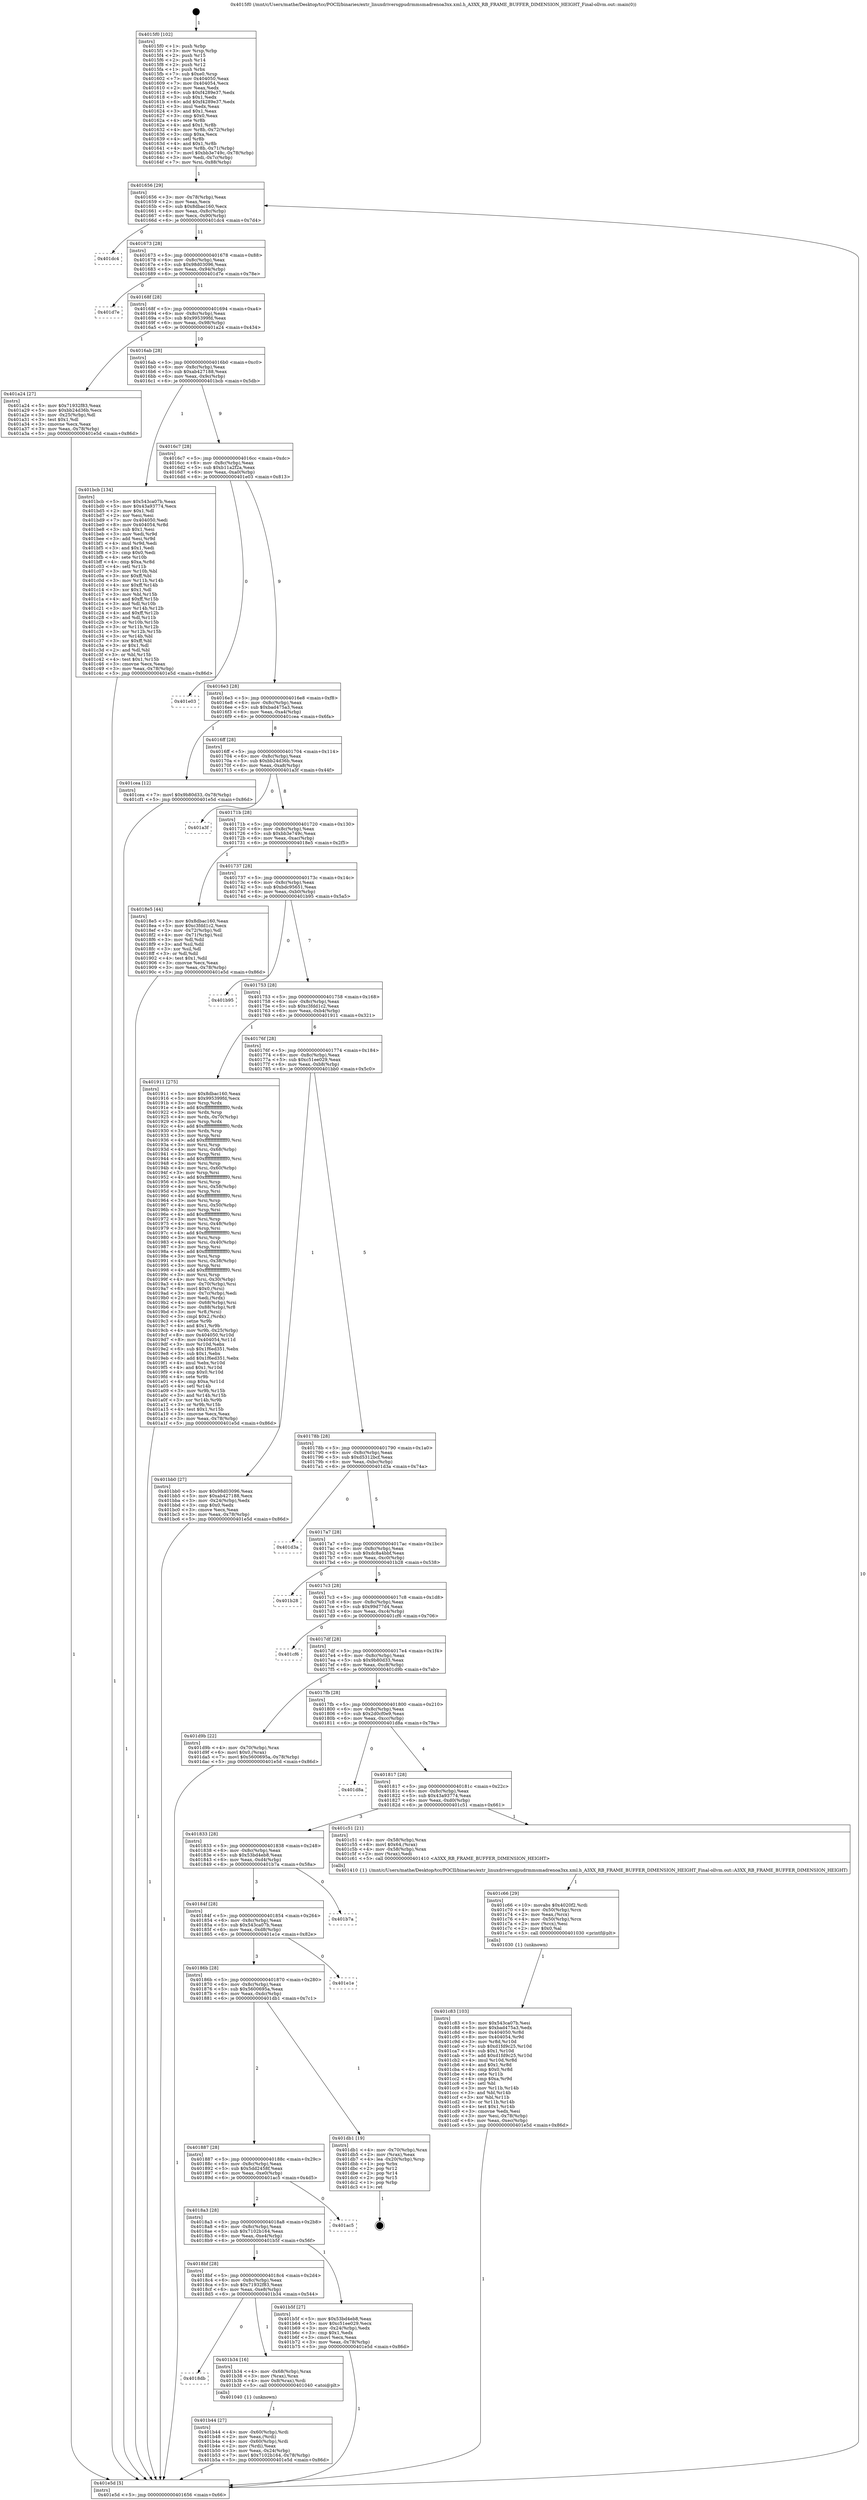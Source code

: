 digraph "0x4015f0" {
  label = "0x4015f0 (/mnt/c/Users/mathe/Desktop/tcc/POCII/binaries/extr_linuxdriversgpudrmmsmadrenoa3xx.xml.h_A3XX_RB_FRAME_BUFFER_DIMENSION_HEIGHT_Final-ollvm.out::main(0))"
  labelloc = "t"
  node[shape=record]

  Entry [label="",width=0.3,height=0.3,shape=circle,fillcolor=black,style=filled]
  "0x401656" [label="{
     0x401656 [29]\l
     | [instrs]\l
     &nbsp;&nbsp;0x401656 \<+3\>: mov -0x78(%rbp),%eax\l
     &nbsp;&nbsp;0x401659 \<+2\>: mov %eax,%ecx\l
     &nbsp;&nbsp;0x40165b \<+6\>: sub $0x8dbac160,%ecx\l
     &nbsp;&nbsp;0x401661 \<+6\>: mov %eax,-0x8c(%rbp)\l
     &nbsp;&nbsp;0x401667 \<+6\>: mov %ecx,-0x90(%rbp)\l
     &nbsp;&nbsp;0x40166d \<+6\>: je 0000000000401dc4 \<main+0x7d4\>\l
  }"]
  "0x401dc4" [label="{
     0x401dc4\l
  }", style=dashed]
  "0x401673" [label="{
     0x401673 [28]\l
     | [instrs]\l
     &nbsp;&nbsp;0x401673 \<+5\>: jmp 0000000000401678 \<main+0x88\>\l
     &nbsp;&nbsp;0x401678 \<+6\>: mov -0x8c(%rbp),%eax\l
     &nbsp;&nbsp;0x40167e \<+5\>: sub $0x98d03096,%eax\l
     &nbsp;&nbsp;0x401683 \<+6\>: mov %eax,-0x94(%rbp)\l
     &nbsp;&nbsp;0x401689 \<+6\>: je 0000000000401d7e \<main+0x78e\>\l
  }"]
  Exit [label="",width=0.3,height=0.3,shape=circle,fillcolor=black,style=filled,peripheries=2]
  "0x401d7e" [label="{
     0x401d7e\l
  }", style=dashed]
  "0x40168f" [label="{
     0x40168f [28]\l
     | [instrs]\l
     &nbsp;&nbsp;0x40168f \<+5\>: jmp 0000000000401694 \<main+0xa4\>\l
     &nbsp;&nbsp;0x401694 \<+6\>: mov -0x8c(%rbp),%eax\l
     &nbsp;&nbsp;0x40169a \<+5\>: sub $0x995399fd,%eax\l
     &nbsp;&nbsp;0x40169f \<+6\>: mov %eax,-0x98(%rbp)\l
     &nbsp;&nbsp;0x4016a5 \<+6\>: je 0000000000401a24 \<main+0x434\>\l
  }"]
  "0x401c83" [label="{
     0x401c83 [103]\l
     | [instrs]\l
     &nbsp;&nbsp;0x401c83 \<+5\>: mov $0x543ca07b,%esi\l
     &nbsp;&nbsp;0x401c88 \<+5\>: mov $0xbad475a3,%edx\l
     &nbsp;&nbsp;0x401c8d \<+8\>: mov 0x404050,%r8d\l
     &nbsp;&nbsp;0x401c95 \<+8\>: mov 0x404054,%r9d\l
     &nbsp;&nbsp;0x401c9d \<+3\>: mov %r8d,%r10d\l
     &nbsp;&nbsp;0x401ca0 \<+7\>: sub $0xd1fd9c25,%r10d\l
     &nbsp;&nbsp;0x401ca7 \<+4\>: sub $0x1,%r10d\l
     &nbsp;&nbsp;0x401cab \<+7\>: add $0xd1fd9c25,%r10d\l
     &nbsp;&nbsp;0x401cb2 \<+4\>: imul %r10d,%r8d\l
     &nbsp;&nbsp;0x401cb6 \<+4\>: and $0x1,%r8d\l
     &nbsp;&nbsp;0x401cba \<+4\>: cmp $0x0,%r8d\l
     &nbsp;&nbsp;0x401cbe \<+4\>: sete %r11b\l
     &nbsp;&nbsp;0x401cc2 \<+4\>: cmp $0xa,%r9d\l
     &nbsp;&nbsp;0x401cc6 \<+3\>: setl %bl\l
     &nbsp;&nbsp;0x401cc9 \<+3\>: mov %r11b,%r14b\l
     &nbsp;&nbsp;0x401ccc \<+3\>: and %bl,%r14b\l
     &nbsp;&nbsp;0x401ccf \<+3\>: xor %bl,%r11b\l
     &nbsp;&nbsp;0x401cd2 \<+3\>: or %r11b,%r14b\l
     &nbsp;&nbsp;0x401cd5 \<+4\>: test $0x1,%r14b\l
     &nbsp;&nbsp;0x401cd9 \<+3\>: cmovne %edx,%esi\l
     &nbsp;&nbsp;0x401cdc \<+3\>: mov %esi,-0x78(%rbp)\l
     &nbsp;&nbsp;0x401cdf \<+6\>: mov %eax,-0xec(%rbp)\l
     &nbsp;&nbsp;0x401ce5 \<+5\>: jmp 0000000000401e5d \<main+0x86d\>\l
  }"]
  "0x401a24" [label="{
     0x401a24 [27]\l
     | [instrs]\l
     &nbsp;&nbsp;0x401a24 \<+5\>: mov $0x71932f83,%eax\l
     &nbsp;&nbsp;0x401a29 \<+5\>: mov $0xbb24d36b,%ecx\l
     &nbsp;&nbsp;0x401a2e \<+3\>: mov -0x25(%rbp),%dl\l
     &nbsp;&nbsp;0x401a31 \<+3\>: test $0x1,%dl\l
     &nbsp;&nbsp;0x401a34 \<+3\>: cmovne %ecx,%eax\l
     &nbsp;&nbsp;0x401a37 \<+3\>: mov %eax,-0x78(%rbp)\l
     &nbsp;&nbsp;0x401a3a \<+5\>: jmp 0000000000401e5d \<main+0x86d\>\l
  }"]
  "0x4016ab" [label="{
     0x4016ab [28]\l
     | [instrs]\l
     &nbsp;&nbsp;0x4016ab \<+5\>: jmp 00000000004016b0 \<main+0xc0\>\l
     &nbsp;&nbsp;0x4016b0 \<+6\>: mov -0x8c(%rbp),%eax\l
     &nbsp;&nbsp;0x4016b6 \<+5\>: sub $0xab427188,%eax\l
     &nbsp;&nbsp;0x4016bb \<+6\>: mov %eax,-0x9c(%rbp)\l
     &nbsp;&nbsp;0x4016c1 \<+6\>: je 0000000000401bcb \<main+0x5db\>\l
  }"]
  "0x401c66" [label="{
     0x401c66 [29]\l
     | [instrs]\l
     &nbsp;&nbsp;0x401c66 \<+10\>: movabs $0x4020f2,%rdi\l
     &nbsp;&nbsp;0x401c70 \<+4\>: mov -0x50(%rbp),%rcx\l
     &nbsp;&nbsp;0x401c74 \<+2\>: mov %eax,(%rcx)\l
     &nbsp;&nbsp;0x401c76 \<+4\>: mov -0x50(%rbp),%rcx\l
     &nbsp;&nbsp;0x401c7a \<+2\>: mov (%rcx),%esi\l
     &nbsp;&nbsp;0x401c7c \<+2\>: mov $0x0,%al\l
     &nbsp;&nbsp;0x401c7e \<+5\>: call 0000000000401030 \<printf@plt\>\l
     | [calls]\l
     &nbsp;&nbsp;0x401030 \{1\} (unknown)\l
  }"]
  "0x401bcb" [label="{
     0x401bcb [134]\l
     | [instrs]\l
     &nbsp;&nbsp;0x401bcb \<+5\>: mov $0x543ca07b,%eax\l
     &nbsp;&nbsp;0x401bd0 \<+5\>: mov $0x43a93774,%ecx\l
     &nbsp;&nbsp;0x401bd5 \<+2\>: mov $0x1,%dl\l
     &nbsp;&nbsp;0x401bd7 \<+2\>: xor %esi,%esi\l
     &nbsp;&nbsp;0x401bd9 \<+7\>: mov 0x404050,%edi\l
     &nbsp;&nbsp;0x401be0 \<+8\>: mov 0x404054,%r8d\l
     &nbsp;&nbsp;0x401be8 \<+3\>: sub $0x1,%esi\l
     &nbsp;&nbsp;0x401beb \<+3\>: mov %edi,%r9d\l
     &nbsp;&nbsp;0x401bee \<+3\>: add %esi,%r9d\l
     &nbsp;&nbsp;0x401bf1 \<+4\>: imul %r9d,%edi\l
     &nbsp;&nbsp;0x401bf5 \<+3\>: and $0x1,%edi\l
     &nbsp;&nbsp;0x401bf8 \<+3\>: cmp $0x0,%edi\l
     &nbsp;&nbsp;0x401bfb \<+4\>: sete %r10b\l
     &nbsp;&nbsp;0x401bff \<+4\>: cmp $0xa,%r8d\l
     &nbsp;&nbsp;0x401c03 \<+4\>: setl %r11b\l
     &nbsp;&nbsp;0x401c07 \<+3\>: mov %r10b,%bl\l
     &nbsp;&nbsp;0x401c0a \<+3\>: xor $0xff,%bl\l
     &nbsp;&nbsp;0x401c0d \<+3\>: mov %r11b,%r14b\l
     &nbsp;&nbsp;0x401c10 \<+4\>: xor $0xff,%r14b\l
     &nbsp;&nbsp;0x401c14 \<+3\>: xor $0x1,%dl\l
     &nbsp;&nbsp;0x401c17 \<+3\>: mov %bl,%r15b\l
     &nbsp;&nbsp;0x401c1a \<+4\>: and $0xff,%r15b\l
     &nbsp;&nbsp;0x401c1e \<+3\>: and %dl,%r10b\l
     &nbsp;&nbsp;0x401c21 \<+3\>: mov %r14b,%r12b\l
     &nbsp;&nbsp;0x401c24 \<+4\>: and $0xff,%r12b\l
     &nbsp;&nbsp;0x401c28 \<+3\>: and %dl,%r11b\l
     &nbsp;&nbsp;0x401c2b \<+3\>: or %r10b,%r15b\l
     &nbsp;&nbsp;0x401c2e \<+3\>: or %r11b,%r12b\l
     &nbsp;&nbsp;0x401c31 \<+3\>: xor %r12b,%r15b\l
     &nbsp;&nbsp;0x401c34 \<+3\>: or %r14b,%bl\l
     &nbsp;&nbsp;0x401c37 \<+3\>: xor $0xff,%bl\l
     &nbsp;&nbsp;0x401c3a \<+3\>: or $0x1,%dl\l
     &nbsp;&nbsp;0x401c3d \<+2\>: and %dl,%bl\l
     &nbsp;&nbsp;0x401c3f \<+3\>: or %bl,%r15b\l
     &nbsp;&nbsp;0x401c42 \<+4\>: test $0x1,%r15b\l
     &nbsp;&nbsp;0x401c46 \<+3\>: cmovne %ecx,%eax\l
     &nbsp;&nbsp;0x401c49 \<+3\>: mov %eax,-0x78(%rbp)\l
     &nbsp;&nbsp;0x401c4c \<+5\>: jmp 0000000000401e5d \<main+0x86d\>\l
  }"]
  "0x4016c7" [label="{
     0x4016c7 [28]\l
     | [instrs]\l
     &nbsp;&nbsp;0x4016c7 \<+5\>: jmp 00000000004016cc \<main+0xdc\>\l
     &nbsp;&nbsp;0x4016cc \<+6\>: mov -0x8c(%rbp),%eax\l
     &nbsp;&nbsp;0x4016d2 \<+5\>: sub $0xb11a2f2a,%eax\l
     &nbsp;&nbsp;0x4016d7 \<+6\>: mov %eax,-0xa0(%rbp)\l
     &nbsp;&nbsp;0x4016dd \<+6\>: je 0000000000401e03 \<main+0x813\>\l
  }"]
  "0x401b44" [label="{
     0x401b44 [27]\l
     | [instrs]\l
     &nbsp;&nbsp;0x401b44 \<+4\>: mov -0x60(%rbp),%rdi\l
     &nbsp;&nbsp;0x401b48 \<+2\>: mov %eax,(%rdi)\l
     &nbsp;&nbsp;0x401b4a \<+4\>: mov -0x60(%rbp),%rdi\l
     &nbsp;&nbsp;0x401b4e \<+2\>: mov (%rdi),%eax\l
     &nbsp;&nbsp;0x401b50 \<+3\>: mov %eax,-0x24(%rbp)\l
     &nbsp;&nbsp;0x401b53 \<+7\>: movl $0x7102b164,-0x78(%rbp)\l
     &nbsp;&nbsp;0x401b5a \<+5\>: jmp 0000000000401e5d \<main+0x86d\>\l
  }"]
  "0x401e03" [label="{
     0x401e03\l
  }", style=dashed]
  "0x4016e3" [label="{
     0x4016e3 [28]\l
     | [instrs]\l
     &nbsp;&nbsp;0x4016e3 \<+5\>: jmp 00000000004016e8 \<main+0xf8\>\l
     &nbsp;&nbsp;0x4016e8 \<+6\>: mov -0x8c(%rbp),%eax\l
     &nbsp;&nbsp;0x4016ee \<+5\>: sub $0xbad475a3,%eax\l
     &nbsp;&nbsp;0x4016f3 \<+6\>: mov %eax,-0xa4(%rbp)\l
     &nbsp;&nbsp;0x4016f9 \<+6\>: je 0000000000401cea \<main+0x6fa\>\l
  }"]
  "0x4018db" [label="{
     0x4018db\l
  }", style=dashed]
  "0x401cea" [label="{
     0x401cea [12]\l
     | [instrs]\l
     &nbsp;&nbsp;0x401cea \<+7\>: movl $0x9b80d33,-0x78(%rbp)\l
     &nbsp;&nbsp;0x401cf1 \<+5\>: jmp 0000000000401e5d \<main+0x86d\>\l
  }"]
  "0x4016ff" [label="{
     0x4016ff [28]\l
     | [instrs]\l
     &nbsp;&nbsp;0x4016ff \<+5\>: jmp 0000000000401704 \<main+0x114\>\l
     &nbsp;&nbsp;0x401704 \<+6\>: mov -0x8c(%rbp),%eax\l
     &nbsp;&nbsp;0x40170a \<+5\>: sub $0xbb24d36b,%eax\l
     &nbsp;&nbsp;0x40170f \<+6\>: mov %eax,-0xa8(%rbp)\l
     &nbsp;&nbsp;0x401715 \<+6\>: je 0000000000401a3f \<main+0x44f\>\l
  }"]
  "0x401b34" [label="{
     0x401b34 [16]\l
     | [instrs]\l
     &nbsp;&nbsp;0x401b34 \<+4\>: mov -0x68(%rbp),%rax\l
     &nbsp;&nbsp;0x401b38 \<+3\>: mov (%rax),%rax\l
     &nbsp;&nbsp;0x401b3b \<+4\>: mov 0x8(%rax),%rdi\l
     &nbsp;&nbsp;0x401b3f \<+5\>: call 0000000000401040 \<atoi@plt\>\l
     | [calls]\l
     &nbsp;&nbsp;0x401040 \{1\} (unknown)\l
  }"]
  "0x401a3f" [label="{
     0x401a3f\l
  }", style=dashed]
  "0x40171b" [label="{
     0x40171b [28]\l
     | [instrs]\l
     &nbsp;&nbsp;0x40171b \<+5\>: jmp 0000000000401720 \<main+0x130\>\l
     &nbsp;&nbsp;0x401720 \<+6\>: mov -0x8c(%rbp),%eax\l
     &nbsp;&nbsp;0x401726 \<+5\>: sub $0xbb3e749c,%eax\l
     &nbsp;&nbsp;0x40172b \<+6\>: mov %eax,-0xac(%rbp)\l
     &nbsp;&nbsp;0x401731 \<+6\>: je 00000000004018e5 \<main+0x2f5\>\l
  }"]
  "0x4018bf" [label="{
     0x4018bf [28]\l
     | [instrs]\l
     &nbsp;&nbsp;0x4018bf \<+5\>: jmp 00000000004018c4 \<main+0x2d4\>\l
     &nbsp;&nbsp;0x4018c4 \<+6\>: mov -0x8c(%rbp),%eax\l
     &nbsp;&nbsp;0x4018ca \<+5\>: sub $0x71932f83,%eax\l
     &nbsp;&nbsp;0x4018cf \<+6\>: mov %eax,-0xe8(%rbp)\l
     &nbsp;&nbsp;0x4018d5 \<+6\>: je 0000000000401b34 \<main+0x544\>\l
  }"]
  "0x4018e5" [label="{
     0x4018e5 [44]\l
     | [instrs]\l
     &nbsp;&nbsp;0x4018e5 \<+5\>: mov $0x8dbac160,%eax\l
     &nbsp;&nbsp;0x4018ea \<+5\>: mov $0xc3fdd1c2,%ecx\l
     &nbsp;&nbsp;0x4018ef \<+3\>: mov -0x72(%rbp),%dl\l
     &nbsp;&nbsp;0x4018f2 \<+4\>: mov -0x71(%rbp),%sil\l
     &nbsp;&nbsp;0x4018f6 \<+3\>: mov %dl,%dil\l
     &nbsp;&nbsp;0x4018f9 \<+3\>: and %sil,%dil\l
     &nbsp;&nbsp;0x4018fc \<+3\>: xor %sil,%dl\l
     &nbsp;&nbsp;0x4018ff \<+3\>: or %dl,%dil\l
     &nbsp;&nbsp;0x401902 \<+4\>: test $0x1,%dil\l
     &nbsp;&nbsp;0x401906 \<+3\>: cmovne %ecx,%eax\l
     &nbsp;&nbsp;0x401909 \<+3\>: mov %eax,-0x78(%rbp)\l
     &nbsp;&nbsp;0x40190c \<+5\>: jmp 0000000000401e5d \<main+0x86d\>\l
  }"]
  "0x401737" [label="{
     0x401737 [28]\l
     | [instrs]\l
     &nbsp;&nbsp;0x401737 \<+5\>: jmp 000000000040173c \<main+0x14c\>\l
     &nbsp;&nbsp;0x40173c \<+6\>: mov -0x8c(%rbp),%eax\l
     &nbsp;&nbsp;0x401742 \<+5\>: sub $0xbdc95651,%eax\l
     &nbsp;&nbsp;0x401747 \<+6\>: mov %eax,-0xb0(%rbp)\l
     &nbsp;&nbsp;0x40174d \<+6\>: je 0000000000401b95 \<main+0x5a5\>\l
  }"]
  "0x401e5d" [label="{
     0x401e5d [5]\l
     | [instrs]\l
     &nbsp;&nbsp;0x401e5d \<+5\>: jmp 0000000000401656 \<main+0x66\>\l
  }"]
  "0x4015f0" [label="{
     0x4015f0 [102]\l
     | [instrs]\l
     &nbsp;&nbsp;0x4015f0 \<+1\>: push %rbp\l
     &nbsp;&nbsp;0x4015f1 \<+3\>: mov %rsp,%rbp\l
     &nbsp;&nbsp;0x4015f4 \<+2\>: push %r15\l
     &nbsp;&nbsp;0x4015f6 \<+2\>: push %r14\l
     &nbsp;&nbsp;0x4015f8 \<+2\>: push %r12\l
     &nbsp;&nbsp;0x4015fa \<+1\>: push %rbx\l
     &nbsp;&nbsp;0x4015fb \<+7\>: sub $0xe0,%rsp\l
     &nbsp;&nbsp;0x401602 \<+7\>: mov 0x404050,%eax\l
     &nbsp;&nbsp;0x401609 \<+7\>: mov 0x404054,%ecx\l
     &nbsp;&nbsp;0x401610 \<+2\>: mov %eax,%edx\l
     &nbsp;&nbsp;0x401612 \<+6\>: sub $0xf4289e37,%edx\l
     &nbsp;&nbsp;0x401618 \<+3\>: sub $0x1,%edx\l
     &nbsp;&nbsp;0x40161b \<+6\>: add $0xf4289e37,%edx\l
     &nbsp;&nbsp;0x401621 \<+3\>: imul %edx,%eax\l
     &nbsp;&nbsp;0x401624 \<+3\>: and $0x1,%eax\l
     &nbsp;&nbsp;0x401627 \<+3\>: cmp $0x0,%eax\l
     &nbsp;&nbsp;0x40162a \<+4\>: sete %r8b\l
     &nbsp;&nbsp;0x40162e \<+4\>: and $0x1,%r8b\l
     &nbsp;&nbsp;0x401632 \<+4\>: mov %r8b,-0x72(%rbp)\l
     &nbsp;&nbsp;0x401636 \<+3\>: cmp $0xa,%ecx\l
     &nbsp;&nbsp;0x401639 \<+4\>: setl %r8b\l
     &nbsp;&nbsp;0x40163d \<+4\>: and $0x1,%r8b\l
     &nbsp;&nbsp;0x401641 \<+4\>: mov %r8b,-0x71(%rbp)\l
     &nbsp;&nbsp;0x401645 \<+7\>: movl $0xbb3e749c,-0x78(%rbp)\l
     &nbsp;&nbsp;0x40164c \<+3\>: mov %edi,-0x7c(%rbp)\l
     &nbsp;&nbsp;0x40164f \<+7\>: mov %rsi,-0x88(%rbp)\l
  }"]
  "0x401b5f" [label="{
     0x401b5f [27]\l
     | [instrs]\l
     &nbsp;&nbsp;0x401b5f \<+5\>: mov $0x53bd4eb8,%eax\l
     &nbsp;&nbsp;0x401b64 \<+5\>: mov $0xc51ee029,%ecx\l
     &nbsp;&nbsp;0x401b69 \<+3\>: mov -0x24(%rbp),%edx\l
     &nbsp;&nbsp;0x401b6c \<+3\>: cmp $0x1,%edx\l
     &nbsp;&nbsp;0x401b6f \<+3\>: cmovl %ecx,%eax\l
     &nbsp;&nbsp;0x401b72 \<+3\>: mov %eax,-0x78(%rbp)\l
     &nbsp;&nbsp;0x401b75 \<+5\>: jmp 0000000000401e5d \<main+0x86d\>\l
  }"]
  "0x401b95" [label="{
     0x401b95\l
  }", style=dashed]
  "0x401753" [label="{
     0x401753 [28]\l
     | [instrs]\l
     &nbsp;&nbsp;0x401753 \<+5\>: jmp 0000000000401758 \<main+0x168\>\l
     &nbsp;&nbsp;0x401758 \<+6\>: mov -0x8c(%rbp),%eax\l
     &nbsp;&nbsp;0x40175e \<+5\>: sub $0xc3fdd1c2,%eax\l
     &nbsp;&nbsp;0x401763 \<+6\>: mov %eax,-0xb4(%rbp)\l
     &nbsp;&nbsp;0x401769 \<+6\>: je 0000000000401911 \<main+0x321\>\l
  }"]
  "0x4018a3" [label="{
     0x4018a3 [28]\l
     | [instrs]\l
     &nbsp;&nbsp;0x4018a3 \<+5\>: jmp 00000000004018a8 \<main+0x2b8\>\l
     &nbsp;&nbsp;0x4018a8 \<+6\>: mov -0x8c(%rbp),%eax\l
     &nbsp;&nbsp;0x4018ae \<+5\>: sub $0x7102b164,%eax\l
     &nbsp;&nbsp;0x4018b3 \<+6\>: mov %eax,-0xe4(%rbp)\l
     &nbsp;&nbsp;0x4018b9 \<+6\>: je 0000000000401b5f \<main+0x56f\>\l
  }"]
  "0x401911" [label="{
     0x401911 [275]\l
     | [instrs]\l
     &nbsp;&nbsp;0x401911 \<+5\>: mov $0x8dbac160,%eax\l
     &nbsp;&nbsp;0x401916 \<+5\>: mov $0x995399fd,%ecx\l
     &nbsp;&nbsp;0x40191b \<+3\>: mov %rsp,%rdx\l
     &nbsp;&nbsp;0x40191e \<+4\>: add $0xfffffffffffffff0,%rdx\l
     &nbsp;&nbsp;0x401922 \<+3\>: mov %rdx,%rsp\l
     &nbsp;&nbsp;0x401925 \<+4\>: mov %rdx,-0x70(%rbp)\l
     &nbsp;&nbsp;0x401929 \<+3\>: mov %rsp,%rdx\l
     &nbsp;&nbsp;0x40192c \<+4\>: add $0xfffffffffffffff0,%rdx\l
     &nbsp;&nbsp;0x401930 \<+3\>: mov %rdx,%rsp\l
     &nbsp;&nbsp;0x401933 \<+3\>: mov %rsp,%rsi\l
     &nbsp;&nbsp;0x401936 \<+4\>: add $0xfffffffffffffff0,%rsi\l
     &nbsp;&nbsp;0x40193a \<+3\>: mov %rsi,%rsp\l
     &nbsp;&nbsp;0x40193d \<+4\>: mov %rsi,-0x68(%rbp)\l
     &nbsp;&nbsp;0x401941 \<+3\>: mov %rsp,%rsi\l
     &nbsp;&nbsp;0x401944 \<+4\>: add $0xfffffffffffffff0,%rsi\l
     &nbsp;&nbsp;0x401948 \<+3\>: mov %rsi,%rsp\l
     &nbsp;&nbsp;0x40194b \<+4\>: mov %rsi,-0x60(%rbp)\l
     &nbsp;&nbsp;0x40194f \<+3\>: mov %rsp,%rsi\l
     &nbsp;&nbsp;0x401952 \<+4\>: add $0xfffffffffffffff0,%rsi\l
     &nbsp;&nbsp;0x401956 \<+3\>: mov %rsi,%rsp\l
     &nbsp;&nbsp;0x401959 \<+4\>: mov %rsi,-0x58(%rbp)\l
     &nbsp;&nbsp;0x40195d \<+3\>: mov %rsp,%rsi\l
     &nbsp;&nbsp;0x401960 \<+4\>: add $0xfffffffffffffff0,%rsi\l
     &nbsp;&nbsp;0x401964 \<+3\>: mov %rsi,%rsp\l
     &nbsp;&nbsp;0x401967 \<+4\>: mov %rsi,-0x50(%rbp)\l
     &nbsp;&nbsp;0x40196b \<+3\>: mov %rsp,%rsi\l
     &nbsp;&nbsp;0x40196e \<+4\>: add $0xfffffffffffffff0,%rsi\l
     &nbsp;&nbsp;0x401972 \<+3\>: mov %rsi,%rsp\l
     &nbsp;&nbsp;0x401975 \<+4\>: mov %rsi,-0x48(%rbp)\l
     &nbsp;&nbsp;0x401979 \<+3\>: mov %rsp,%rsi\l
     &nbsp;&nbsp;0x40197c \<+4\>: add $0xfffffffffffffff0,%rsi\l
     &nbsp;&nbsp;0x401980 \<+3\>: mov %rsi,%rsp\l
     &nbsp;&nbsp;0x401983 \<+4\>: mov %rsi,-0x40(%rbp)\l
     &nbsp;&nbsp;0x401987 \<+3\>: mov %rsp,%rsi\l
     &nbsp;&nbsp;0x40198a \<+4\>: add $0xfffffffffffffff0,%rsi\l
     &nbsp;&nbsp;0x40198e \<+3\>: mov %rsi,%rsp\l
     &nbsp;&nbsp;0x401991 \<+4\>: mov %rsi,-0x38(%rbp)\l
     &nbsp;&nbsp;0x401995 \<+3\>: mov %rsp,%rsi\l
     &nbsp;&nbsp;0x401998 \<+4\>: add $0xfffffffffffffff0,%rsi\l
     &nbsp;&nbsp;0x40199c \<+3\>: mov %rsi,%rsp\l
     &nbsp;&nbsp;0x40199f \<+4\>: mov %rsi,-0x30(%rbp)\l
     &nbsp;&nbsp;0x4019a3 \<+4\>: mov -0x70(%rbp),%rsi\l
     &nbsp;&nbsp;0x4019a7 \<+6\>: movl $0x0,(%rsi)\l
     &nbsp;&nbsp;0x4019ad \<+3\>: mov -0x7c(%rbp),%edi\l
     &nbsp;&nbsp;0x4019b0 \<+2\>: mov %edi,(%rdx)\l
     &nbsp;&nbsp;0x4019b2 \<+4\>: mov -0x68(%rbp),%rsi\l
     &nbsp;&nbsp;0x4019b6 \<+7\>: mov -0x88(%rbp),%r8\l
     &nbsp;&nbsp;0x4019bd \<+3\>: mov %r8,(%rsi)\l
     &nbsp;&nbsp;0x4019c0 \<+3\>: cmpl $0x2,(%rdx)\l
     &nbsp;&nbsp;0x4019c3 \<+4\>: setne %r9b\l
     &nbsp;&nbsp;0x4019c7 \<+4\>: and $0x1,%r9b\l
     &nbsp;&nbsp;0x4019cb \<+4\>: mov %r9b,-0x25(%rbp)\l
     &nbsp;&nbsp;0x4019cf \<+8\>: mov 0x404050,%r10d\l
     &nbsp;&nbsp;0x4019d7 \<+8\>: mov 0x404054,%r11d\l
     &nbsp;&nbsp;0x4019df \<+3\>: mov %r10d,%ebx\l
     &nbsp;&nbsp;0x4019e2 \<+6\>: sub $0x1f6ed351,%ebx\l
     &nbsp;&nbsp;0x4019e8 \<+3\>: sub $0x1,%ebx\l
     &nbsp;&nbsp;0x4019eb \<+6\>: add $0x1f6ed351,%ebx\l
     &nbsp;&nbsp;0x4019f1 \<+4\>: imul %ebx,%r10d\l
     &nbsp;&nbsp;0x4019f5 \<+4\>: and $0x1,%r10d\l
     &nbsp;&nbsp;0x4019f9 \<+4\>: cmp $0x0,%r10d\l
     &nbsp;&nbsp;0x4019fd \<+4\>: sete %r9b\l
     &nbsp;&nbsp;0x401a01 \<+4\>: cmp $0xa,%r11d\l
     &nbsp;&nbsp;0x401a05 \<+4\>: setl %r14b\l
     &nbsp;&nbsp;0x401a09 \<+3\>: mov %r9b,%r15b\l
     &nbsp;&nbsp;0x401a0c \<+3\>: and %r14b,%r15b\l
     &nbsp;&nbsp;0x401a0f \<+3\>: xor %r14b,%r9b\l
     &nbsp;&nbsp;0x401a12 \<+3\>: or %r9b,%r15b\l
     &nbsp;&nbsp;0x401a15 \<+4\>: test $0x1,%r15b\l
     &nbsp;&nbsp;0x401a19 \<+3\>: cmovne %ecx,%eax\l
     &nbsp;&nbsp;0x401a1c \<+3\>: mov %eax,-0x78(%rbp)\l
     &nbsp;&nbsp;0x401a1f \<+5\>: jmp 0000000000401e5d \<main+0x86d\>\l
  }"]
  "0x40176f" [label="{
     0x40176f [28]\l
     | [instrs]\l
     &nbsp;&nbsp;0x40176f \<+5\>: jmp 0000000000401774 \<main+0x184\>\l
     &nbsp;&nbsp;0x401774 \<+6\>: mov -0x8c(%rbp),%eax\l
     &nbsp;&nbsp;0x40177a \<+5\>: sub $0xc51ee029,%eax\l
     &nbsp;&nbsp;0x40177f \<+6\>: mov %eax,-0xb8(%rbp)\l
     &nbsp;&nbsp;0x401785 \<+6\>: je 0000000000401bb0 \<main+0x5c0\>\l
  }"]
  "0x401ac5" [label="{
     0x401ac5\l
  }", style=dashed]
  "0x401887" [label="{
     0x401887 [28]\l
     | [instrs]\l
     &nbsp;&nbsp;0x401887 \<+5\>: jmp 000000000040188c \<main+0x29c\>\l
     &nbsp;&nbsp;0x40188c \<+6\>: mov -0x8c(%rbp),%eax\l
     &nbsp;&nbsp;0x401892 \<+5\>: sub $0x5dd2458f,%eax\l
     &nbsp;&nbsp;0x401897 \<+6\>: mov %eax,-0xe0(%rbp)\l
     &nbsp;&nbsp;0x40189d \<+6\>: je 0000000000401ac5 \<main+0x4d5\>\l
  }"]
  "0x401bb0" [label="{
     0x401bb0 [27]\l
     | [instrs]\l
     &nbsp;&nbsp;0x401bb0 \<+5\>: mov $0x98d03096,%eax\l
     &nbsp;&nbsp;0x401bb5 \<+5\>: mov $0xab427188,%ecx\l
     &nbsp;&nbsp;0x401bba \<+3\>: mov -0x24(%rbp),%edx\l
     &nbsp;&nbsp;0x401bbd \<+3\>: cmp $0x0,%edx\l
     &nbsp;&nbsp;0x401bc0 \<+3\>: cmove %ecx,%eax\l
     &nbsp;&nbsp;0x401bc3 \<+3\>: mov %eax,-0x78(%rbp)\l
     &nbsp;&nbsp;0x401bc6 \<+5\>: jmp 0000000000401e5d \<main+0x86d\>\l
  }"]
  "0x40178b" [label="{
     0x40178b [28]\l
     | [instrs]\l
     &nbsp;&nbsp;0x40178b \<+5\>: jmp 0000000000401790 \<main+0x1a0\>\l
     &nbsp;&nbsp;0x401790 \<+6\>: mov -0x8c(%rbp),%eax\l
     &nbsp;&nbsp;0x401796 \<+5\>: sub $0xd5312bcf,%eax\l
     &nbsp;&nbsp;0x40179b \<+6\>: mov %eax,-0xbc(%rbp)\l
     &nbsp;&nbsp;0x4017a1 \<+6\>: je 0000000000401d3a \<main+0x74a\>\l
  }"]
  "0x401db1" [label="{
     0x401db1 [19]\l
     | [instrs]\l
     &nbsp;&nbsp;0x401db1 \<+4\>: mov -0x70(%rbp),%rax\l
     &nbsp;&nbsp;0x401db5 \<+2\>: mov (%rax),%eax\l
     &nbsp;&nbsp;0x401db7 \<+4\>: lea -0x20(%rbp),%rsp\l
     &nbsp;&nbsp;0x401dbb \<+1\>: pop %rbx\l
     &nbsp;&nbsp;0x401dbc \<+2\>: pop %r12\l
     &nbsp;&nbsp;0x401dbe \<+2\>: pop %r14\l
     &nbsp;&nbsp;0x401dc0 \<+2\>: pop %r15\l
     &nbsp;&nbsp;0x401dc2 \<+1\>: pop %rbp\l
     &nbsp;&nbsp;0x401dc3 \<+1\>: ret\l
  }"]
  "0x401d3a" [label="{
     0x401d3a\l
  }", style=dashed]
  "0x4017a7" [label="{
     0x4017a7 [28]\l
     | [instrs]\l
     &nbsp;&nbsp;0x4017a7 \<+5\>: jmp 00000000004017ac \<main+0x1bc\>\l
     &nbsp;&nbsp;0x4017ac \<+6\>: mov -0x8c(%rbp),%eax\l
     &nbsp;&nbsp;0x4017b2 \<+5\>: sub $0xdc8a4bbf,%eax\l
     &nbsp;&nbsp;0x4017b7 \<+6\>: mov %eax,-0xc0(%rbp)\l
     &nbsp;&nbsp;0x4017bd \<+6\>: je 0000000000401b28 \<main+0x538\>\l
  }"]
  "0x40186b" [label="{
     0x40186b [28]\l
     | [instrs]\l
     &nbsp;&nbsp;0x40186b \<+5\>: jmp 0000000000401870 \<main+0x280\>\l
     &nbsp;&nbsp;0x401870 \<+6\>: mov -0x8c(%rbp),%eax\l
     &nbsp;&nbsp;0x401876 \<+5\>: sub $0x5600695a,%eax\l
     &nbsp;&nbsp;0x40187b \<+6\>: mov %eax,-0xdc(%rbp)\l
     &nbsp;&nbsp;0x401881 \<+6\>: je 0000000000401db1 \<main+0x7c1\>\l
  }"]
  "0x401b28" [label="{
     0x401b28\l
  }", style=dashed]
  "0x4017c3" [label="{
     0x4017c3 [28]\l
     | [instrs]\l
     &nbsp;&nbsp;0x4017c3 \<+5\>: jmp 00000000004017c8 \<main+0x1d8\>\l
     &nbsp;&nbsp;0x4017c8 \<+6\>: mov -0x8c(%rbp),%eax\l
     &nbsp;&nbsp;0x4017ce \<+5\>: sub $0x99d77d4,%eax\l
     &nbsp;&nbsp;0x4017d3 \<+6\>: mov %eax,-0xc4(%rbp)\l
     &nbsp;&nbsp;0x4017d9 \<+6\>: je 0000000000401cf6 \<main+0x706\>\l
  }"]
  "0x401e1e" [label="{
     0x401e1e\l
  }", style=dashed]
  "0x401cf6" [label="{
     0x401cf6\l
  }", style=dashed]
  "0x4017df" [label="{
     0x4017df [28]\l
     | [instrs]\l
     &nbsp;&nbsp;0x4017df \<+5\>: jmp 00000000004017e4 \<main+0x1f4\>\l
     &nbsp;&nbsp;0x4017e4 \<+6\>: mov -0x8c(%rbp),%eax\l
     &nbsp;&nbsp;0x4017ea \<+5\>: sub $0x9b80d33,%eax\l
     &nbsp;&nbsp;0x4017ef \<+6\>: mov %eax,-0xc8(%rbp)\l
     &nbsp;&nbsp;0x4017f5 \<+6\>: je 0000000000401d9b \<main+0x7ab\>\l
  }"]
  "0x40184f" [label="{
     0x40184f [28]\l
     | [instrs]\l
     &nbsp;&nbsp;0x40184f \<+5\>: jmp 0000000000401854 \<main+0x264\>\l
     &nbsp;&nbsp;0x401854 \<+6\>: mov -0x8c(%rbp),%eax\l
     &nbsp;&nbsp;0x40185a \<+5\>: sub $0x543ca07b,%eax\l
     &nbsp;&nbsp;0x40185f \<+6\>: mov %eax,-0xd8(%rbp)\l
     &nbsp;&nbsp;0x401865 \<+6\>: je 0000000000401e1e \<main+0x82e\>\l
  }"]
  "0x401d9b" [label="{
     0x401d9b [22]\l
     | [instrs]\l
     &nbsp;&nbsp;0x401d9b \<+4\>: mov -0x70(%rbp),%rax\l
     &nbsp;&nbsp;0x401d9f \<+6\>: movl $0x0,(%rax)\l
     &nbsp;&nbsp;0x401da5 \<+7\>: movl $0x5600695a,-0x78(%rbp)\l
     &nbsp;&nbsp;0x401dac \<+5\>: jmp 0000000000401e5d \<main+0x86d\>\l
  }"]
  "0x4017fb" [label="{
     0x4017fb [28]\l
     | [instrs]\l
     &nbsp;&nbsp;0x4017fb \<+5\>: jmp 0000000000401800 \<main+0x210\>\l
     &nbsp;&nbsp;0x401800 \<+6\>: mov -0x8c(%rbp),%eax\l
     &nbsp;&nbsp;0x401806 \<+5\>: sub $0x2d0cf0e9,%eax\l
     &nbsp;&nbsp;0x40180b \<+6\>: mov %eax,-0xcc(%rbp)\l
     &nbsp;&nbsp;0x401811 \<+6\>: je 0000000000401d8a \<main+0x79a\>\l
  }"]
  "0x401b7a" [label="{
     0x401b7a\l
  }", style=dashed]
  "0x401d8a" [label="{
     0x401d8a\l
  }", style=dashed]
  "0x401817" [label="{
     0x401817 [28]\l
     | [instrs]\l
     &nbsp;&nbsp;0x401817 \<+5\>: jmp 000000000040181c \<main+0x22c\>\l
     &nbsp;&nbsp;0x40181c \<+6\>: mov -0x8c(%rbp),%eax\l
     &nbsp;&nbsp;0x401822 \<+5\>: sub $0x43a93774,%eax\l
     &nbsp;&nbsp;0x401827 \<+6\>: mov %eax,-0xd0(%rbp)\l
     &nbsp;&nbsp;0x40182d \<+6\>: je 0000000000401c51 \<main+0x661\>\l
  }"]
  "0x401833" [label="{
     0x401833 [28]\l
     | [instrs]\l
     &nbsp;&nbsp;0x401833 \<+5\>: jmp 0000000000401838 \<main+0x248\>\l
     &nbsp;&nbsp;0x401838 \<+6\>: mov -0x8c(%rbp),%eax\l
     &nbsp;&nbsp;0x40183e \<+5\>: sub $0x53bd4eb8,%eax\l
     &nbsp;&nbsp;0x401843 \<+6\>: mov %eax,-0xd4(%rbp)\l
     &nbsp;&nbsp;0x401849 \<+6\>: je 0000000000401b7a \<main+0x58a\>\l
  }"]
  "0x401c51" [label="{
     0x401c51 [21]\l
     | [instrs]\l
     &nbsp;&nbsp;0x401c51 \<+4\>: mov -0x58(%rbp),%rax\l
     &nbsp;&nbsp;0x401c55 \<+6\>: movl $0x64,(%rax)\l
     &nbsp;&nbsp;0x401c5b \<+4\>: mov -0x58(%rbp),%rax\l
     &nbsp;&nbsp;0x401c5f \<+2\>: mov (%rax),%edi\l
     &nbsp;&nbsp;0x401c61 \<+5\>: call 0000000000401410 \<A3XX_RB_FRAME_BUFFER_DIMENSION_HEIGHT\>\l
     | [calls]\l
     &nbsp;&nbsp;0x401410 \{1\} (/mnt/c/Users/mathe/Desktop/tcc/POCII/binaries/extr_linuxdriversgpudrmmsmadrenoa3xx.xml.h_A3XX_RB_FRAME_BUFFER_DIMENSION_HEIGHT_Final-ollvm.out::A3XX_RB_FRAME_BUFFER_DIMENSION_HEIGHT)\l
  }"]
  Entry -> "0x4015f0" [label=" 1"]
  "0x401656" -> "0x401dc4" [label=" 0"]
  "0x401656" -> "0x401673" [label=" 11"]
  "0x401db1" -> Exit [label=" 1"]
  "0x401673" -> "0x401d7e" [label=" 0"]
  "0x401673" -> "0x40168f" [label=" 11"]
  "0x401d9b" -> "0x401e5d" [label=" 1"]
  "0x40168f" -> "0x401a24" [label=" 1"]
  "0x40168f" -> "0x4016ab" [label=" 10"]
  "0x401cea" -> "0x401e5d" [label=" 1"]
  "0x4016ab" -> "0x401bcb" [label=" 1"]
  "0x4016ab" -> "0x4016c7" [label=" 9"]
  "0x401c83" -> "0x401e5d" [label=" 1"]
  "0x4016c7" -> "0x401e03" [label=" 0"]
  "0x4016c7" -> "0x4016e3" [label=" 9"]
  "0x401c66" -> "0x401c83" [label=" 1"]
  "0x4016e3" -> "0x401cea" [label=" 1"]
  "0x4016e3" -> "0x4016ff" [label=" 8"]
  "0x401c51" -> "0x401c66" [label=" 1"]
  "0x4016ff" -> "0x401a3f" [label=" 0"]
  "0x4016ff" -> "0x40171b" [label=" 8"]
  "0x401bcb" -> "0x401e5d" [label=" 1"]
  "0x40171b" -> "0x4018e5" [label=" 1"]
  "0x40171b" -> "0x401737" [label=" 7"]
  "0x4018e5" -> "0x401e5d" [label=" 1"]
  "0x4015f0" -> "0x401656" [label=" 1"]
  "0x401e5d" -> "0x401656" [label=" 10"]
  "0x401b5f" -> "0x401e5d" [label=" 1"]
  "0x401737" -> "0x401b95" [label=" 0"]
  "0x401737" -> "0x401753" [label=" 7"]
  "0x401b44" -> "0x401e5d" [label=" 1"]
  "0x401753" -> "0x401911" [label=" 1"]
  "0x401753" -> "0x40176f" [label=" 6"]
  "0x4018bf" -> "0x4018db" [label=" 0"]
  "0x401911" -> "0x401e5d" [label=" 1"]
  "0x401a24" -> "0x401e5d" [label=" 1"]
  "0x4018bf" -> "0x401b34" [label=" 1"]
  "0x40176f" -> "0x401bb0" [label=" 1"]
  "0x40176f" -> "0x40178b" [label=" 5"]
  "0x4018a3" -> "0x4018bf" [label=" 1"]
  "0x40178b" -> "0x401d3a" [label=" 0"]
  "0x40178b" -> "0x4017a7" [label=" 5"]
  "0x4018a3" -> "0x401b5f" [label=" 1"]
  "0x4017a7" -> "0x401b28" [label=" 0"]
  "0x4017a7" -> "0x4017c3" [label=" 5"]
  "0x401887" -> "0x4018a3" [label=" 2"]
  "0x4017c3" -> "0x401cf6" [label=" 0"]
  "0x4017c3" -> "0x4017df" [label=" 5"]
  "0x401887" -> "0x401ac5" [label=" 0"]
  "0x4017df" -> "0x401d9b" [label=" 1"]
  "0x4017df" -> "0x4017fb" [label=" 4"]
  "0x40186b" -> "0x401887" [label=" 2"]
  "0x4017fb" -> "0x401d8a" [label=" 0"]
  "0x4017fb" -> "0x401817" [label=" 4"]
  "0x40186b" -> "0x401db1" [label=" 1"]
  "0x401817" -> "0x401c51" [label=" 1"]
  "0x401817" -> "0x401833" [label=" 3"]
  "0x401b34" -> "0x401b44" [label=" 1"]
  "0x401833" -> "0x401b7a" [label=" 0"]
  "0x401833" -> "0x40184f" [label=" 3"]
  "0x401bb0" -> "0x401e5d" [label=" 1"]
  "0x40184f" -> "0x401e1e" [label=" 0"]
  "0x40184f" -> "0x40186b" [label=" 3"]
}
